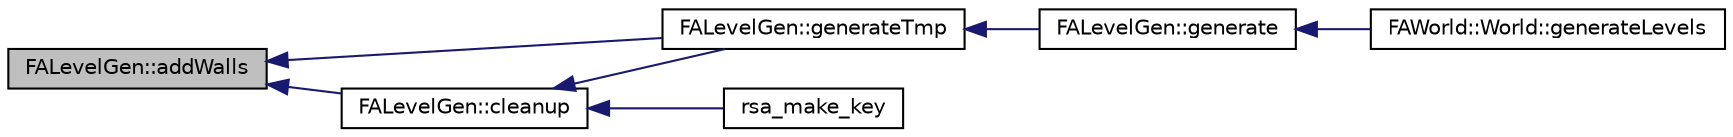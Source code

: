 digraph G
{
  edge [fontname="Helvetica",fontsize="10",labelfontname="Helvetica",labelfontsize="10"];
  node [fontname="Helvetica",fontsize="10",shape=record];
  rankdir="LR";
  Node1 [label="FALevelGen::addWalls",height=0.2,width=0.4,color="black", fillcolor="grey75", style="filled" fontcolor="black"];
  Node1 -> Node2 [dir="back",color="midnightblue",fontsize="10",style="solid",fontname="Helvetica"];
  Node2 [label="FALevelGen::cleanup",height=0.2,width=0.4,color="black", fillcolor="white", style="filled",URL="$namespace_f_a_level_gen.html#a65b24647f0db6ad38c4c66bb489be055"];
  Node2 -> Node3 [dir="back",color="midnightblue",fontsize="10",style="solid",fontname="Helvetica"];
  Node3 [label="FALevelGen::generateTmp",height=0.2,width=0.4,color="black", fillcolor="white", style="filled",URL="$namespace_f_a_level_gen.html#a3e67d9abf003b6628cc7f4421fef950b"];
  Node3 -> Node4 [dir="back",color="midnightblue",fontsize="10",style="solid",fontname="Helvetica"];
  Node4 [label="FALevelGen::generate",height=0.2,width=0.4,color="black", fillcolor="white", style="filled",URL="$namespace_f_a_level_gen.html#acf970d89560068907dc8e5f8a0511161"];
  Node4 -> Node5 [dir="back",color="midnightblue",fontsize="10",style="solid",fontname="Helvetica"];
  Node5 [label="FAWorld::World::generateLevels",height=0.2,width=0.4,color="black", fillcolor="white", style="filled",URL="$class_f_a_world_1_1_world.html#a5f2ca8c8743cc7689ba9227be88f9556"];
  Node2 -> Node6 [dir="back",color="midnightblue",fontsize="10",style="solid",fontname="Helvetica"];
  Node6 [label="rsa_make_key",height=0.2,width=0.4,color="black", fillcolor="white", style="filled",URL="$rsa__make__key_8c.html#aece58b13922a56a3fbcce677333dad9a"];
  Node1 -> Node3 [dir="back",color="midnightblue",fontsize="10",style="solid",fontname="Helvetica"];
}
